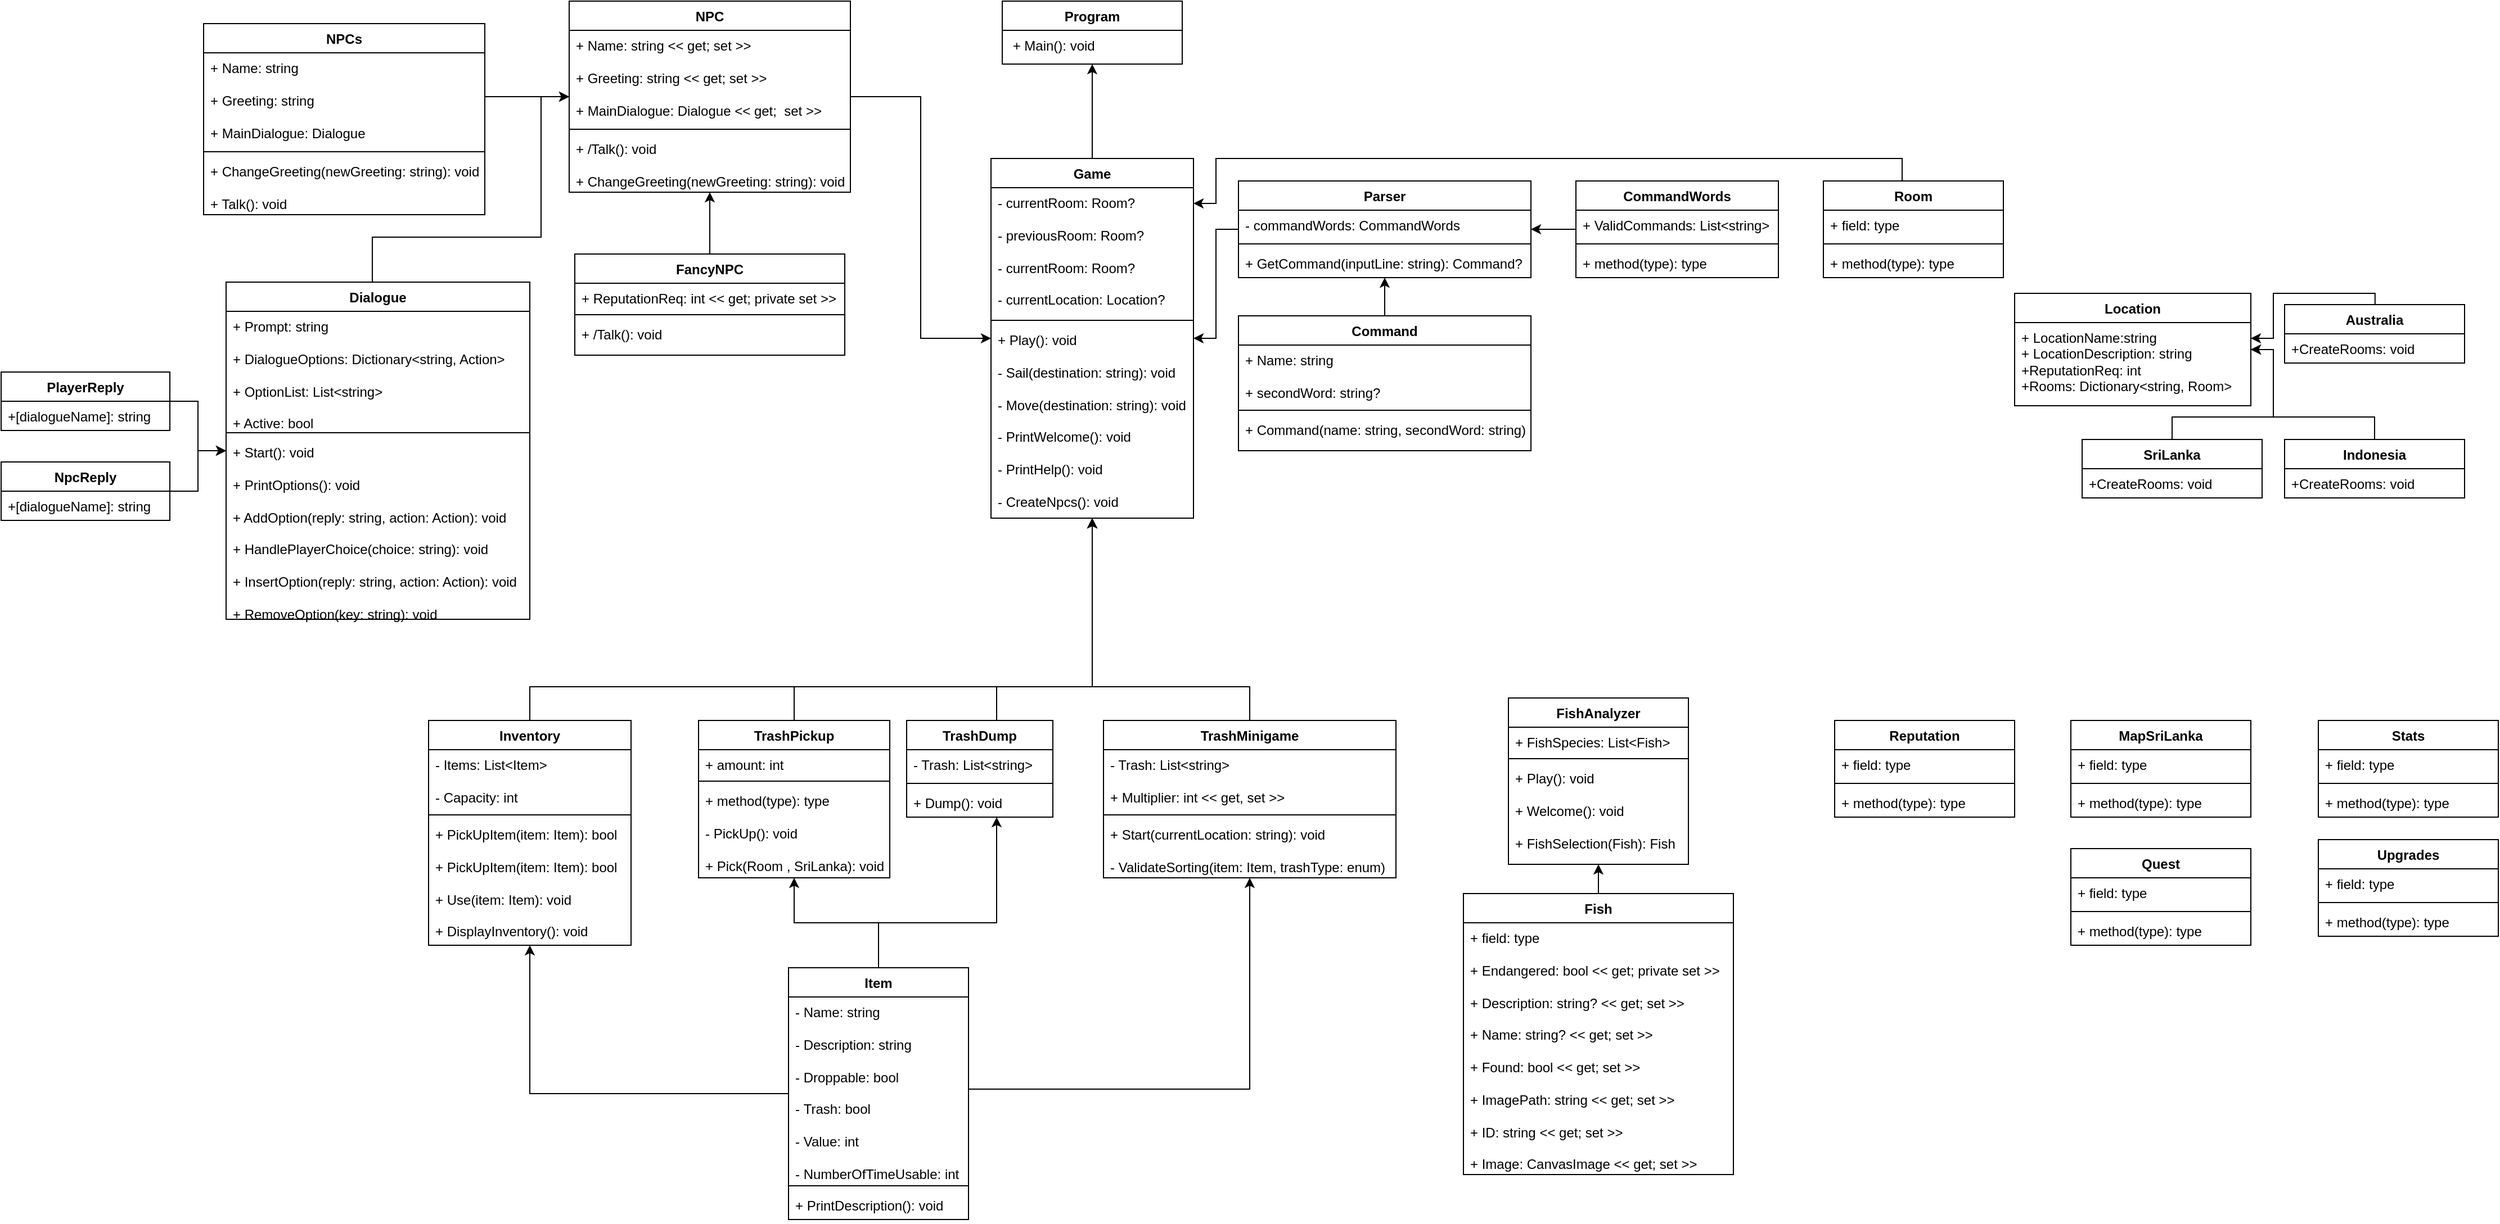 <mxfile version="25.0.3">
  <diagram name="Page-1" id="HshJEkVW3gEjUvGZFas3">
    <mxGraphModel dx="2058" dy="684" grid="1" gridSize="10" guides="1" tooltips="1" connect="1" arrows="1" fold="1" page="1" pageScale="1" pageWidth="850" pageHeight="1100" math="0" shadow="0">
      <root>
        <mxCell id="0" />
        <mxCell id="1" parent="0" />
        <mxCell id="acAQ6S3nDztvJlJHTMa2-1" value="Program" style="swimlane;fontStyle=1;align=center;verticalAlign=top;childLayout=stackLayout;horizontal=1;startSize=26;horizontalStack=0;resizeParent=1;resizeParentMax=0;resizeLast=0;collapsible=1;marginBottom=0;whiteSpace=wrap;html=1;" parent="1" vertex="1">
          <mxGeometry x="350" y="10" width="160" height="56" as="geometry" />
        </mxCell>
        <mxCell id="acAQ6S3nDztvJlJHTMa2-4" value="&amp;nbsp;+ Main(): void" style="text;strokeColor=none;fillColor=none;align=left;verticalAlign=top;spacingLeft=4;spacingRight=4;overflow=hidden;rotatable=0;points=[[0,0.5],[1,0.5]];portConstraint=eastwest;whiteSpace=wrap;html=1;" parent="acAQ6S3nDztvJlJHTMa2-1" vertex="1">
          <mxGeometry y="26" width="160" height="30" as="geometry" />
        </mxCell>
        <mxCell id="acAQ6S3nDztvJlJHTMa2-167" style="edgeStyle=orthogonalEdgeStyle;rounded=0;orthogonalLoop=1;jettySize=auto;html=1;" parent="1" source="acAQ6S3nDztvJlJHTMa2-5" target="acAQ6S3nDztvJlJHTMa2-1" edge="1">
          <mxGeometry relative="1" as="geometry" />
        </mxCell>
        <mxCell id="acAQ6S3nDztvJlJHTMa2-5" value="Game" style="swimlane;fontStyle=1;align=center;verticalAlign=top;childLayout=stackLayout;horizontal=1;startSize=26;horizontalStack=0;resizeParent=1;resizeParentMax=0;resizeLast=0;collapsible=1;marginBottom=0;whiteSpace=wrap;html=1;" parent="1" vertex="1">
          <mxGeometry x="340" y="150" width="180" height="320" as="geometry" />
        </mxCell>
        <mxCell id="acAQ6S3nDztvJlJHTMa2-6" value="- currentRoom: Room?&lt;div&gt;&lt;br&gt;&lt;div&gt;- previousRoom: Room?&lt;/div&gt;&lt;div&gt;&lt;br&gt;&lt;/div&gt;&lt;div&gt;- currentRoom: Room?&lt;br&gt;&lt;/div&gt;&lt;div&gt;&lt;br&gt;&lt;/div&gt;&lt;div&gt;- currentLocation: Location?&lt;/div&gt;&lt;/div&gt;" style="text;strokeColor=none;fillColor=none;align=left;verticalAlign=top;spacingLeft=4;spacingRight=4;overflow=hidden;rotatable=0;points=[[0,0.5],[1,0.5]];portConstraint=eastwest;whiteSpace=wrap;html=1;" parent="acAQ6S3nDztvJlJHTMa2-5" vertex="1">
          <mxGeometry y="26" width="180" height="114" as="geometry" />
        </mxCell>
        <mxCell id="acAQ6S3nDztvJlJHTMa2-7" value="" style="line;strokeWidth=1;fillColor=none;align=left;verticalAlign=middle;spacingTop=-1;spacingLeft=3;spacingRight=3;rotatable=0;labelPosition=right;points=[];portConstraint=eastwest;strokeColor=inherit;" parent="acAQ6S3nDztvJlJHTMa2-5" vertex="1">
          <mxGeometry y="140" width="180" height="8" as="geometry" />
        </mxCell>
        <mxCell id="acAQ6S3nDztvJlJHTMa2-8" value="&lt;div&gt;+ Play(): void&lt;/div&gt;&lt;div&gt;&lt;br&gt;&lt;/div&gt;&lt;div&gt;- Sail(destination: string): void&lt;/div&gt;&lt;div&gt;&lt;br&gt;&lt;/div&gt;&lt;div&gt;- Move(destination: string): void&lt;/div&gt;&lt;div&gt;&lt;br&gt;&lt;/div&gt;&lt;div&gt;- PrintWelcome(): void&lt;/div&gt;&lt;div&gt;&lt;br&gt;&lt;/div&gt;&lt;div&gt;- PrintHelp(): void&lt;/div&gt;&lt;div&gt;&lt;br&gt;&lt;/div&gt;&lt;div&gt;- CreateNpcs(): void&lt;/div&gt;&lt;div&gt;&lt;br&gt;&lt;/div&gt;" style="text;strokeColor=none;fillColor=none;align=left;verticalAlign=top;spacingLeft=4;spacingRight=4;overflow=hidden;rotatable=0;points=[[0,0.5],[1,0.5]];portConstraint=eastwest;whiteSpace=wrap;html=1;" parent="acAQ6S3nDztvJlJHTMa2-5" vertex="1">
          <mxGeometry y="148" width="180" height="172" as="geometry" />
        </mxCell>
        <mxCell id="acAQ6S3nDztvJlJHTMa2-171" style="edgeStyle=orthogonalEdgeStyle;rounded=0;orthogonalLoop=1;jettySize=auto;html=1;" parent="1" source="acAQ6S3nDztvJlJHTMa2-13" target="acAQ6S3nDztvJlJHTMa2-5" edge="1">
          <mxGeometry relative="1" as="geometry" />
        </mxCell>
        <mxCell id="acAQ6S3nDztvJlJHTMa2-13" value="Parser" style="swimlane;fontStyle=1;align=center;verticalAlign=top;childLayout=stackLayout;horizontal=1;startSize=26;horizontalStack=0;resizeParent=1;resizeParentMax=0;resizeLast=0;collapsible=1;marginBottom=0;whiteSpace=wrap;html=1;" parent="1" vertex="1">
          <mxGeometry x="560" y="170" width="260" height="86" as="geometry" />
        </mxCell>
        <mxCell id="acAQ6S3nDztvJlJHTMa2-14" value="- commandWords: CommandWords" style="text;strokeColor=none;fillColor=none;align=left;verticalAlign=top;spacingLeft=4;spacingRight=4;overflow=hidden;rotatable=0;points=[[0,0.5],[1,0.5]];portConstraint=eastwest;whiteSpace=wrap;html=1;" parent="acAQ6S3nDztvJlJHTMa2-13" vertex="1">
          <mxGeometry y="26" width="260" height="26" as="geometry" />
        </mxCell>
        <mxCell id="acAQ6S3nDztvJlJHTMa2-15" value="" style="line;strokeWidth=1;fillColor=none;align=left;verticalAlign=middle;spacingTop=-1;spacingLeft=3;spacingRight=3;rotatable=0;labelPosition=right;points=[];portConstraint=eastwest;strokeColor=inherit;" parent="acAQ6S3nDztvJlJHTMa2-13" vertex="1">
          <mxGeometry y="52" width="260" height="8" as="geometry" />
        </mxCell>
        <mxCell id="acAQ6S3nDztvJlJHTMa2-16" value="+ GetCommand(inputLine: string): Command?" style="text;strokeColor=none;fillColor=none;align=left;verticalAlign=top;spacingLeft=4;spacingRight=4;overflow=hidden;rotatable=0;points=[[0,0.5],[1,0.5]];portConstraint=eastwest;whiteSpace=wrap;html=1;" parent="acAQ6S3nDztvJlJHTMa2-13" vertex="1">
          <mxGeometry y="60" width="260" height="26" as="geometry" />
        </mxCell>
        <mxCell id="acAQ6S3nDztvJlJHTMa2-172" style="edgeStyle=orthogonalEdgeStyle;rounded=0;orthogonalLoop=1;jettySize=auto;html=1;" parent="1" source="acAQ6S3nDztvJlJHTMa2-17" target="acAQ6S3nDztvJlJHTMa2-13" edge="1">
          <mxGeometry relative="1" as="geometry" />
        </mxCell>
        <mxCell id="acAQ6S3nDztvJlJHTMa2-17" value="Command" style="swimlane;fontStyle=1;align=center;verticalAlign=top;childLayout=stackLayout;horizontal=1;startSize=26;horizontalStack=0;resizeParent=1;resizeParentMax=0;resizeLast=0;collapsible=1;marginBottom=0;whiteSpace=wrap;html=1;" parent="1" vertex="1">
          <mxGeometry x="560" y="290" width="260" height="120" as="geometry" />
        </mxCell>
        <mxCell id="acAQ6S3nDztvJlJHTMa2-18" value="+ Name: string&lt;div&gt;&lt;br&gt;&lt;div&gt;+ secondWord: string?&lt;/div&gt;&lt;/div&gt;" style="text;strokeColor=none;fillColor=none;align=left;verticalAlign=top;spacingLeft=4;spacingRight=4;overflow=hidden;rotatable=0;points=[[0,0.5],[1,0.5]];portConstraint=eastwest;whiteSpace=wrap;html=1;" parent="acAQ6S3nDztvJlJHTMa2-17" vertex="1">
          <mxGeometry y="26" width="260" height="54" as="geometry" />
        </mxCell>
        <mxCell id="acAQ6S3nDztvJlJHTMa2-19" value="" style="line;strokeWidth=1;fillColor=none;align=left;verticalAlign=middle;spacingTop=-1;spacingLeft=3;spacingRight=3;rotatable=0;labelPosition=right;points=[];portConstraint=eastwest;strokeColor=inherit;" parent="acAQ6S3nDztvJlJHTMa2-17" vertex="1">
          <mxGeometry y="80" width="260" height="8" as="geometry" />
        </mxCell>
        <mxCell id="acAQ6S3nDztvJlJHTMa2-20" value="+ Command(name: string, secondWord: string)" style="text;strokeColor=none;fillColor=none;align=left;verticalAlign=top;spacingLeft=4;spacingRight=4;overflow=hidden;rotatable=0;points=[[0,0.5],[1,0.5]];portConstraint=eastwest;whiteSpace=wrap;html=1;" parent="acAQ6S3nDztvJlJHTMa2-17" vertex="1">
          <mxGeometry y="88" width="260" height="32" as="geometry" />
        </mxCell>
        <mxCell id="acAQ6S3nDztvJlJHTMa2-170" style="edgeStyle=orthogonalEdgeStyle;rounded=0;orthogonalLoop=1;jettySize=auto;html=1;" parent="1" source="acAQ6S3nDztvJlJHTMa2-33" target="acAQ6S3nDztvJlJHTMa2-5" edge="1">
          <mxGeometry relative="1" as="geometry">
            <Array as="points">
              <mxPoint x="-70" y="620" />
              <mxPoint x="430" y="620" />
            </Array>
          </mxGeometry>
        </mxCell>
        <mxCell id="acAQ6S3nDztvJlJHTMa2-33" value="Inventory" style="swimlane;fontStyle=1;align=center;verticalAlign=top;childLayout=stackLayout;horizontal=1;startSize=26;horizontalStack=0;resizeParent=1;resizeParentMax=0;resizeLast=0;collapsible=1;marginBottom=0;whiteSpace=wrap;html=1;" parent="1" vertex="1">
          <mxGeometry x="-160" y="650" width="180" height="200" as="geometry" />
        </mxCell>
        <mxCell id="acAQ6S3nDztvJlJHTMa2-34" value="- Items: List&amp;lt;Item&amp;gt;&lt;div&gt;&lt;br&gt;&lt;/div&gt;&lt;div&gt;- Capacity: int&lt;/div&gt;&lt;div&gt;&lt;br&gt;&lt;/div&gt;" style="text;strokeColor=none;fillColor=none;align=left;verticalAlign=top;spacingLeft=4;spacingRight=4;overflow=hidden;rotatable=0;points=[[0,0.5],[1,0.5]];portConstraint=eastwest;whiteSpace=wrap;html=1;" parent="acAQ6S3nDztvJlJHTMa2-33" vertex="1">
          <mxGeometry y="26" width="180" height="54" as="geometry" />
        </mxCell>
        <mxCell id="acAQ6S3nDztvJlJHTMa2-35" value="" style="line;strokeWidth=1;fillColor=none;align=left;verticalAlign=middle;spacingTop=-1;spacingLeft=3;spacingRight=3;rotatable=0;labelPosition=right;points=[];portConstraint=eastwest;strokeColor=inherit;" parent="acAQ6S3nDztvJlJHTMa2-33" vertex="1">
          <mxGeometry y="80" width="180" height="8" as="geometry" />
        </mxCell>
        <mxCell id="acAQ6S3nDztvJlJHTMa2-36" value="&lt;div&gt;+ PickUpItem(item: Item): bool&lt;/div&gt;&lt;div&gt;&lt;br&gt;&lt;/div&gt;&lt;div&gt;+ PickUpItem(item: Item): bool&lt;/div&gt;&lt;div&gt;&lt;br&gt;&lt;/div&gt;&lt;div&gt;&lt;span class=&quot;hljs-operator&quot;&gt;+&lt;/span&gt;&amp;nbsp;Use(item: Item): void&lt;/div&gt;&lt;div&gt;&lt;br&gt;&lt;/div&gt;&lt;div&gt;&lt;span class=&quot;hljs-operator&quot;&gt;+&lt;/span&gt;&amp;nbsp;DisplayInventory(): void&amp;nbsp;&lt;/div&gt;" style="text;strokeColor=none;fillColor=none;align=left;verticalAlign=top;spacingLeft=4;spacingRight=4;overflow=hidden;rotatable=0;points=[[0,0.5],[1,0.5]];portConstraint=eastwest;whiteSpace=wrap;html=1;" parent="acAQ6S3nDztvJlJHTMa2-33" vertex="1">
          <mxGeometry y="88" width="180" height="112" as="geometry" />
        </mxCell>
        <mxCell id="F4LDAdHDtTHoYNamxjhs-8" style="edgeStyle=orthogonalEdgeStyle;rounded=0;orthogonalLoop=1;jettySize=auto;html=1;" parent="1" source="acAQ6S3nDztvJlJHTMa2-37" target="acAQ6S3nDztvJlJHTMa2-117" edge="1">
          <mxGeometry relative="1" as="geometry" />
        </mxCell>
        <mxCell id="F4LDAdHDtTHoYNamxjhs-9" style="edgeStyle=orthogonalEdgeStyle;rounded=0;orthogonalLoop=1;jettySize=auto;html=1;" parent="1" source="acAQ6S3nDztvJlJHTMa2-37" target="acAQ6S3nDztvJlJHTMa2-33" edge="1">
          <mxGeometry relative="1" as="geometry" />
        </mxCell>
        <mxCell id="F4LDAdHDtTHoYNamxjhs-10" style="edgeStyle=orthogonalEdgeStyle;rounded=0;orthogonalLoop=1;jettySize=auto;html=1;" parent="1" source="acAQ6S3nDztvJlJHTMa2-37" target="acAQ6S3nDztvJlJHTMa2-121" edge="1">
          <mxGeometry relative="1" as="geometry">
            <Array as="points">
              <mxPoint x="240" y="830" />
              <mxPoint x="345" y="830" />
            </Array>
          </mxGeometry>
        </mxCell>
        <mxCell id="acAQ6S3nDztvJlJHTMa2-37" value="Item" style="swimlane;fontStyle=1;align=center;verticalAlign=top;childLayout=stackLayout;horizontal=1;startSize=26;horizontalStack=0;resizeParent=1;resizeParentMax=0;resizeLast=0;collapsible=1;marginBottom=0;whiteSpace=wrap;html=1;" parent="1" vertex="1">
          <mxGeometry x="160" y="870" width="160" height="224" as="geometry" />
        </mxCell>
        <mxCell id="acAQ6S3nDztvJlJHTMa2-38" value="&lt;font style=&quot;font-size: 12px;&quot;&gt;&lt;span class=&quot;hljs-operator&quot;&gt;-&lt;/span&gt;&amp;nbsp;Name: string&lt;/font&gt;&lt;div&gt;&lt;br&gt;&lt;div&gt;&lt;div&gt;&lt;font style=&quot;font-size: 12px;&quot;&gt;&lt;span class=&quot;hljs-operator&quot;&gt;-&lt;/span&gt;&amp;nbsp;Description: string&lt;/font&gt;&lt;/div&gt;&lt;div&gt;&lt;font style=&quot;font-size: 12px;&quot;&gt;&lt;br&gt;&lt;/font&gt;&lt;/div&gt;&lt;div&gt;&lt;font style=&quot;font-size: 12px;&quot;&gt;&lt;span class=&quot;hljs-operator&quot;&gt;-&lt;/span&gt;&amp;nbsp;Droppable: bool&lt;/font&gt;&lt;/div&gt;&lt;div&gt;&lt;font style=&quot;font-size: 12px;&quot;&gt;&lt;br&gt;&lt;/font&gt;&lt;/div&gt;&lt;div&gt;&lt;font style=&quot;font-size: 12px;&quot;&gt;&lt;span class=&quot;hljs-operator&quot;&gt;-&lt;/span&gt;&amp;nbsp;Trash: bool&lt;/font&gt;&lt;/div&gt;&lt;div&gt;&lt;font style=&quot;font-size: 12px;&quot;&gt;&lt;br&gt;&lt;/font&gt;&lt;/div&gt;&lt;div&gt;&lt;font style=&quot;font-size: 12px;&quot;&gt;&lt;span class=&quot;hljs-operator&quot;&gt;-&lt;/span&gt;&amp;nbsp;&lt;span class=&quot;hljs-keyword&quot;&gt;Value&lt;/span&gt;:&amp;nbsp;&lt;span class=&quot;hljs-type&quot;&gt;int&lt;/span&gt;&lt;/font&gt;&lt;/div&gt;&lt;div&gt;&lt;font style=&quot;font-size: 12px;&quot;&gt;&lt;span class=&quot;hljs-type&quot;&gt;&lt;br&gt;&lt;/span&gt;&lt;/font&gt;&lt;/div&gt;&lt;div&gt;&lt;span class=&quot;hljs-type&quot;&gt;&lt;font style=&quot;font-size: 12px;&quot;&gt;&lt;span class=&quot;hljs-operator&quot;&gt;-&lt;/span&gt;&amp;nbsp;NumberOfTimeUsable:&amp;nbsp;&lt;span class=&quot;hljs-type&quot;&gt;int&lt;/span&gt;&lt;/font&gt;&lt;/span&gt;&lt;/div&gt;&lt;/div&gt;&lt;/div&gt;" style="text;strokeColor=none;fillColor=none;align=left;verticalAlign=top;spacingLeft=4;spacingRight=4;overflow=hidden;rotatable=0;points=[[0,0.5],[1,0.5]];portConstraint=eastwest;whiteSpace=wrap;html=1;" parent="acAQ6S3nDztvJlJHTMa2-37" vertex="1">
          <mxGeometry y="26" width="160" height="164" as="geometry" />
        </mxCell>
        <mxCell id="acAQ6S3nDztvJlJHTMa2-39" value="" style="line;strokeWidth=1;fillColor=none;align=left;verticalAlign=middle;spacingTop=-1;spacingLeft=3;spacingRight=3;rotatable=0;labelPosition=right;points=[];portConstraint=eastwest;strokeColor=inherit;" parent="acAQ6S3nDztvJlJHTMa2-37" vertex="1">
          <mxGeometry y="190" width="160" height="8" as="geometry" />
        </mxCell>
        <mxCell id="acAQ6S3nDztvJlJHTMa2-40" value="+ PrintDescription(): void" style="text;strokeColor=none;fillColor=none;align=left;verticalAlign=top;spacingLeft=4;spacingRight=4;overflow=hidden;rotatable=0;points=[[0,0.5],[1,0.5]];portConstraint=eastwest;whiteSpace=wrap;html=1;" parent="acAQ6S3nDztvJlJHTMa2-37" vertex="1">
          <mxGeometry y="198" width="160" height="26" as="geometry" />
        </mxCell>
        <mxCell id="acAQ6S3nDztvJlJHTMa2-173" style="edgeStyle=orthogonalEdgeStyle;rounded=0;orthogonalLoop=1;jettySize=auto;html=1;" parent="1" source="acAQ6S3nDztvJlJHTMa2-44" target="acAQ6S3nDztvJlJHTMa2-13" edge="1">
          <mxGeometry relative="1" as="geometry" />
        </mxCell>
        <mxCell id="acAQ6S3nDztvJlJHTMa2-44" value="CommandWords" style="swimlane;fontStyle=1;align=center;verticalAlign=top;childLayout=stackLayout;horizontal=1;startSize=26;horizontalStack=0;resizeParent=1;resizeParentMax=0;resizeLast=0;collapsible=1;marginBottom=0;whiteSpace=wrap;html=1;" parent="1" vertex="1">
          <mxGeometry x="860" y="170" width="180" height="86" as="geometry" />
        </mxCell>
        <mxCell id="acAQ6S3nDztvJlJHTMa2-45" value="+ ValidCommands: List&amp;lt;string&amp;gt;" style="text;strokeColor=none;fillColor=none;align=left;verticalAlign=top;spacingLeft=4;spacingRight=4;overflow=hidden;rotatable=0;points=[[0,0.5],[1,0.5]];portConstraint=eastwest;whiteSpace=wrap;html=1;" parent="acAQ6S3nDztvJlJHTMa2-44" vertex="1">
          <mxGeometry y="26" width="180" height="26" as="geometry" />
        </mxCell>
        <mxCell id="acAQ6S3nDztvJlJHTMa2-46" value="" style="line;strokeWidth=1;fillColor=none;align=left;verticalAlign=middle;spacingTop=-1;spacingLeft=3;spacingRight=3;rotatable=0;labelPosition=right;points=[];portConstraint=eastwest;strokeColor=inherit;" parent="acAQ6S3nDztvJlJHTMa2-44" vertex="1">
          <mxGeometry y="52" width="180" height="8" as="geometry" />
        </mxCell>
        <mxCell id="acAQ6S3nDztvJlJHTMa2-47" value="+ method(type): type" style="text;strokeColor=none;fillColor=none;align=left;verticalAlign=top;spacingLeft=4;spacingRight=4;overflow=hidden;rotatable=0;points=[[0,0.5],[1,0.5]];portConstraint=eastwest;whiteSpace=wrap;html=1;" parent="acAQ6S3nDztvJlJHTMa2-44" vertex="1">
          <mxGeometry y="60" width="180" height="26" as="geometry" />
        </mxCell>
        <mxCell id="8JX_aA4OtgWwRaUEEifY-8" style="edgeStyle=orthogonalEdgeStyle;rounded=0;orthogonalLoop=1;jettySize=auto;html=1;" edge="1" parent="1" source="acAQ6S3nDztvJlJHTMa2-52" target="8JX_aA4OtgWwRaUEEifY-3">
          <mxGeometry relative="1" as="geometry" />
        </mxCell>
        <mxCell id="acAQ6S3nDztvJlJHTMa2-52" value="FancyNPC" style="swimlane;fontStyle=1;align=center;verticalAlign=top;childLayout=stackLayout;horizontal=1;startSize=26;horizontalStack=0;resizeParent=1;resizeParentMax=0;resizeLast=0;collapsible=1;marginBottom=0;whiteSpace=wrap;html=1;" parent="1" vertex="1">
          <mxGeometry x="-30" y="235" width="240" height="90" as="geometry" />
        </mxCell>
        <mxCell id="acAQ6S3nDztvJlJHTMa2-53" value="+ ReputationReq: int &amp;lt;&amp;lt; get; private set &amp;gt;&amp;gt;" style="text;strokeColor=none;fillColor=none;align=left;verticalAlign=top;spacingLeft=4;spacingRight=4;overflow=hidden;rotatable=0;points=[[0,0.5],[1,0.5]];portConstraint=eastwest;whiteSpace=wrap;html=1;" parent="acAQ6S3nDztvJlJHTMa2-52" vertex="1">
          <mxGeometry y="26" width="240" height="24" as="geometry" />
        </mxCell>
        <mxCell id="acAQ6S3nDztvJlJHTMa2-54" value="" style="line;strokeWidth=1;fillColor=none;align=left;verticalAlign=middle;spacingTop=-1;spacingLeft=3;spacingRight=3;rotatable=0;labelPosition=right;points=[];portConstraint=eastwest;strokeColor=inherit;" parent="acAQ6S3nDztvJlJHTMa2-52" vertex="1">
          <mxGeometry y="50" width="240" height="8" as="geometry" />
        </mxCell>
        <mxCell id="acAQ6S3nDztvJlJHTMa2-55" value="&lt;div&gt;+ /Talk(): void&lt;/div&gt;" style="text;strokeColor=none;fillColor=none;align=left;verticalAlign=top;spacingLeft=4;spacingRight=4;overflow=hidden;rotatable=0;points=[[0,0.5],[1,0.5]];portConstraint=eastwest;whiteSpace=wrap;html=1;" parent="acAQ6S3nDztvJlJHTMa2-52" vertex="1">
          <mxGeometry y="58" width="240" height="32" as="geometry" />
        </mxCell>
        <mxCell id="8JX_aA4OtgWwRaUEEifY-12" style="edgeStyle=orthogonalEdgeStyle;rounded=0;orthogonalLoop=1;jettySize=auto;html=1;" edge="1" parent="1" source="acAQ6S3nDztvJlJHTMa2-56" target="8JX_aA4OtgWwRaUEEifY-3">
          <mxGeometry relative="1" as="geometry">
            <Array as="points">
              <mxPoint x="-210" y="220" />
              <mxPoint x="-60" y="220" />
              <mxPoint x="-60" y="95" />
            </Array>
          </mxGeometry>
        </mxCell>
        <mxCell id="acAQ6S3nDztvJlJHTMa2-56" value="Dialogue" style="swimlane;fontStyle=1;align=center;verticalAlign=top;childLayout=stackLayout;horizontal=1;startSize=26;horizontalStack=0;resizeParent=1;resizeParentMax=0;resizeLast=0;collapsible=1;marginBottom=0;whiteSpace=wrap;html=1;" parent="1" vertex="1">
          <mxGeometry x="-340" y="260" width="270" height="300" as="geometry">
            <mxRectangle x="-130" y="204" width="90" height="30" as="alternateBounds" />
          </mxGeometry>
        </mxCell>
        <mxCell id="acAQ6S3nDztvJlJHTMa2-57" value="+ Prompt: string&lt;div&gt;&lt;br&gt;&lt;/div&gt;&lt;div&gt;+ DialogueOptions: Dictionary&amp;lt;string, Action&amp;gt;&lt;br&gt;&lt;/div&gt;&lt;div&gt;&lt;br&gt;&lt;/div&gt;&lt;div&gt;+ OptionList: List&amp;lt;string&amp;gt;&lt;br&gt;&lt;/div&gt;&lt;div&gt;&lt;br&gt;&lt;/div&gt;&lt;div&gt;+ Active: bool&lt;/div&gt;" style="text;strokeColor=none;fillColor=none;align=left;verticalAlign=top;spacingLeft=4;spacingRight=4;overflow=hidden;rotatable=0;points=[[0,0.5],[1,0.5]];portConstraint=eastwest;whiteSpace=wrap;html=1;" parent="acAQ6S3nDztvJlJHTMa2-56" vertex="1">
          <mxGeometry y="26" width="270" height="104" as="geometry" />
        </mxCell>
        <mxCell id="acAQ6S3nDztvJlJHTMa2-58" value="" style="line;strokeWidth=1;fillColor=none;align=left;verticalAlign=middle;spacingTop=-1;spacingLeft=3;spacingRight=3;rotatable=0;labelPosition=right;points=[];portConstraint=eastwest;strokeColor=inherit;" parent="acAQ6S3nDztvJlJHTMa2-56" vertex="1">
          <mxGeometry y="130" width="270" height="8" as="geometry" />
        </mxCell>
        <mxCell id="acAQ6S3nDztvJlJHTMa2-59" value="+ Start(): void&lt;div&gt;&lt;br&gt;&lt;/div&gt;&lt;div&gt;+ PrintOptions(): void&lt;br&gt;&lt;/div&gt;&lt;div&gt;&lt;br&gt;&lt;/div&gt;&lt;div&gt;+ AddOption(reply: string, action: Action): void&lt;/div&gt;&lt;div&gt;&lt;br&gt;&lt;/div&gt;&lt;div&gt;+ HandlePlayerChoice(choice: string): void&lt;br&gt;&lt;/div&gt;&lt;div&gt;&lt;br&gt;&lt;/div&gt;&lt;div&gt;+ InsertOption(reply: string, action: Action): void&lt;br&gt;&lt;/div&gt;&lt;div&gt;&lt;br&gt;&lt;/div&gt;&lt;div&gt;+ RemoveOption(key: string): void&lt;br&gt;&lt;/div&gt;&lt;div&gt;&lt;br&gt;&lt;/div&gt;&lt;div&gt;&lt;br&gt;&lt;/div&gt;" style="text;strokeColor=none;fillColor=none;align=left;verticalAlign=top;spacingLeft=4;spacingRight=4;overflow=hidden;rotatable=0;points=[[0,0.5],[1,0.5]];portConstraint=eastwest;whiteSpace=wrap;html=1;" parent="acAQ6S3nDztvJlJHTMa2-56" vertex="1">
          <mxGeometry y="138" width="270" height="162" as="geometry" />
        </mxCell>
        <mxCell id="acAQ6S3nDztvJlJHTMa2-68" value="Reputation" style="swimlane;fontStyle=1;align=center;verticalAlign=top;childLayout=stackLayout;horizontal=1;startSize=26;horizontalStack=0;resizeParent=1;resizeParentMax=0;resizeLast=0;collapsible=1;marginBottom=0;whiteSpace=wrap;html=1;" parent="1" vertex="1">
          <mxGeometry x="1090" y="650" width="160" height="86" as="geometry" />
        </mxCell>
        <mxCell id="acAQ6S3nDztvJlJHTMa2-69" value="+ field: type" style="text;strokeColor=none;fillColor=none;align=left;verticalAlign=top;spacingLeft=4;spacingRight=4;overflow=hidden;rotatable=0;points=[[0,0.5],[1,0.5]];portConstraint=eastwest;whiteSpace=wrap;html=1;" parent="acAQ6S3nDztvJlJHTMa2-68" vertex="1">
          <mxGeometry y="26" width="160" height="26" as="geometry" />
        </mxCell>
        <mxCell id="acAQ6S3nDztvJlJHTMa2-70" value="" style="line;strokeWidth=1;fillColor=none;align=left;verticalAlign=middle;spacingTop=-1;spacingLeft=3;spacingRight=3;rotatable=0;labelPosition=right;points=[];portConstraint=eastwest;strokeColor=inherit;" parent="acAQ6S3nDztvJlJHTMa2-68" vertex="1">
          <mxGeometry y="52" width="160" height="8" as="geometry" />
        </mxCell>
        <mxCell id="acAQ6S3nDztvJlJHTMa2-71" value="+ method(type): type" style="text;strokeColor=none;fillColor=none;align=left;verticalAlign=top;spacingLeft=4;spacingRight=4;overflow=hidden;rotatable=0;points=[[0,0.5],[1,0.5]];portConstraint=eastwest;whiteSpace=wrap;html=1;" parent="acAQ6S3nDztvJlJHTMa2-68" vertex="1">
          <mxGeometry y="60" width="160" height="26" as="geometry" />
        </mxCell>
        <mxCell id="8JX_aA4OtgWwRaUEEifY-11" style="edgeStyle=orthogonalEdgeStyle;rounded=0;orthogonalLoop=1;jettySize=auto;html=1;" edge="1" parent="1" source="acAQ6S3nDztvJlJHTMa2-72" target="acAQ6S3nDztvJlJHTMa2-56">
          <mxGeometry relative="1" as="geometry" />
        </mxCell>
        <mxCell id="acAQ6S3nDztvJlJHTMa2-72" value="NpcReply" style="swimlane;fontStyle=1;align=center;verticalAlign=top;childLayout=stackLayout;horizontal=1;startSize=26;horizontalStack=0;resizeParent=1;resizeParentMax=0;resizeLast=0;collapsible=1;marginBottom=0;whiteSpace=wrap;html=1;" parent="1" vertex="1">
          <mxGeometry x="-540" y="420" width="150" height="52" as="geometry" />
        </mxCell>
        <mxCell id="acAQ6S3nDztvJlJHTMa2-73" value="+[dialogueName]: string&amp;nbsp;" style="text;strokeColor=none;fillColor=none;align=left;verticalAlign=top;spacingLeft=4;spacingRight=4;overflow=hidden;rotatable=0;points=[[0,0.5],[1,0.5]];portConstraint=eastwest;whiteSpace=wrap;html=1;" parent="acAQ6S3nDztvJlJHTMa2-72" vertex="1">
          <mxGeometry y="26" width="150" height="26" as="geometry" />
        </mxCell>
        <mxCell id="8JX_aA4OtgWwRaUEEifY-10" style="edgeStyle=orthogonalEdgeStyle;rounded=0;orthogonalLoop=1;jettySize=auto;html=1;" edge="1" parent="1" source="acAQ6S3nDztvJlJHTMa2-77" target="acAQ6S3nDztvJlJHTMa2-56">
          <mxGeometry relative="1" as="geometry" />
        </mxCell>
        <mxCell id="acAQ6S3nDztvJlJHTMa2-77" value="PlayerReply" style="swimlane;fontStyle=1;align=center;verticalAlign=top;childLayout=stackLayout;horizontal=1;startSize=26;horizontalStack=0;resizeParent=1;resizeParentMax=0;resizeLast=0;collapsible=1;marginBottom=0;whiteSpace=wrap;html=1;" parent="1" vertex="1">
          <mxGeometry x="-540" y="340" width="150" height="52" as="geometry" />
        </mxCell>
        <mxCell id="acAQ6S3nDztvJlJHTMa2-78" value="+[dialogueName]: string&amp;nbsp;" style="text;strokeColor=none;fillColor=none;align=left;verticalAlign=top;spacingLeft=4;spacingRight=4;overflow=hidden;rotatable=0;points=[[0,0.5],[1,0.5]];portConstraint=eastwest;whiteSpace=wrap;html=1;" parent="acAQ6S3nDztvJlJHTMa2-77" vertex="1">
          <mxGeometry y="26" width="150" height="26" as="geometry" />
        </mxCell>
        <mxCell id="acAQ6S3nDztvJlJHTMa2-81" value="Quest" style="swimlane;fontStyle=1;align=center;verticalAlign=top;childLayout=stackLayout;horizontal=1;startSize=26;horizontalStack=0;resizeParent=1;resizeParentMax=0;resizeLast=0;collapsible=1;marginBottom=0;whiteSpace=wrap;html=1;" parent="1" vertex="1">
          <mxGeometry x="1300" y="764" width="160" height="86" as="geometry" />
        </mxCell>
        <mxCell id="acAQ6S3nDztvJlJHTMa2-82" value="+ field: type" style="text;strokeColor=none;fillColor=none;align=left;verticalAlign=top;spacingLeft=4;spacingRight=4;overflow=hidden;rotatable=0;points=[[0,0.5],[1,0.5]];portConstraint=eastwest;whiteSpace=wrap;html=1;" parent="acAQ6S3nDztvJlJHTMa2-81" vertex="1">
          <mxGeometry y="26" width="160" height="26" as="geometry" />
        </mxCell>
        <mxCell id="acAQ6S3nDztvJlJHTMa2-83" value="" style="line;strokeWidth=1;fillColor=none;align=left;verticalAlign=middle;spacingTop=-1;spacingLeft=3;spacingRight=3;rotatable=0;labelPosition=right;points=[];portConstraint=eastwest;strokeColor=inherit;" parent="acAQ6S3nDztvJlJHTMa2-81" vertex="1">
          <mxGeometry y="52" width="160" height="8" as="geometry" />
        </mxCell>
        <mxCell id="acAQ6S3nDztvJlJHTMa2-84" value="+ method(type): type" style="text;strokeColor=none;fillColor=none;align=left;verticalAlign=top;spacingLeft=4;spacingRight=4;overflow=hidden;rotatable=0;points=[[0,0.5],[1,0.5]];portConstraint=eastwest;whiteSpace=wrap;html=1;" parent="acAQ6S3nDztvJlJHTMa2-81" vertex="1">
          <mxGeometry y="60" width="160" height="26" as="geometry" />
        </mxCell>
        <mxCell id="acAQ6S3nDztvJlJHTMa2-185" style="edgeStyle=orthogonalEdgeStyle;rounded=0;orthogonalLoop=1;jettySize=auto;html=1;" parent="1" source="acAQ6S3nDztvJlJHTMa2-85" target="acAQ6S3nDztvJlJHTMa2-5" edge="1">
          <mxGeometry relative="1" as="geometry">
            <Array as="points">
              <mxPoint x="1150" y="150" />
              <mxPoint x="540" y="150" />
              <mxPoint x="540" y="190" />
            </Array>
          </mxGeometry>
        </mxCell>
        <mxCell id="acAQ6S3nDztvJlJHTMa2-85" value="Room" style="swimlane;fontStyle=1;align=center;verticalAlign=top;childLayout=stackLayout;horizontal=1;startSize=26;horizontalStack=0;resizeParent=1;resizeParentMax=0;resizeLast=0;collapsible=1;marginBottom=0;whiteSpace=wrap;html=1;" parent="1" vertex="1">
          <mxGeometry x="1080" y="170" width="160" height="86" as="geometry" />
        </mxCell>
        <mxCell id="acAQ6S3nDztvJlJHTMa2-86" value="+ field: type" style="text;strokeColor=none;fillColor=none;align=left;verticalAlign=top;spacingLeft=4;spacingRight=4;overflow=hidden;rotatable=0;points=[[0,0.5],[1,0.5]];portConstraint=eastwest;whiteSpace=wrap;html=1;" parent="acAQ6S3nDztvJlJHTMa2-85" vertex="1">
          <mxGeometry y="26" width="160" height="26" as="geometry" />
        </mxCell>
        <mxCell id="acAQ6S3nDztvJlJHTMa2-87" value="" style="line;strokeWidth=1;fillColor=none;align=left;verticalAlign=middle;spacingTop=-1;spacingLeft=3;spacingRight=3;rotatable=0;labelPosition=right;points=[];portConstraint=eastwest;strokeColor=inherit;" parent="acAQ6S3nDztvJlJHTMa2-85" vertex="1">
          <mxGeometry y="52" width="160" height="8" as="geometry" />
        </mxCell>
        <mxCell id="acAQ6S3nDztvJlJHTMa2-88" value="+ method(type): type" style="text;strokeColor=none;fillColor=none;align=left;verticalAlign=top;spacingLeft=4;spacingRight=4;overflow=hidden;rotatable=0;points=[[0,0.5],[1,0.5]];portConstraint=eastwest;whiteSpace=wrap;html=1;" parent="acAQ6S3nDztvJlJHTMa2-85" vertex="1">
          <mxGeometry y="60" width="160" height="26" as="geometry" />
        </mxCell>
        <mxCell id="acAQ6S3nDztvJlJHTMa2-89" value="NPCs" style="swimlane;fontStyle=1;align=center;verticalAlign=top;childLayout=stackLayout;horizontal=1;startSize=26;horizontalStack=0;resizeParent=1;resizeParentMax=0;resizeLast=0;collapsible=1;marginBottom=0;whiteSpace=wrap;html=1;" parent="1" vertex="1">
          <mxGeometry x="-360" y="30" width="250" height="170" as="geometry" />
        </mxCell>
        <mxCell id="acAQ6S3nDztvJlJHTMa2-90" value="&lt;div&gt;+ Name: string&lt;br&gt;&lt;/div&gt;&lt;div&gt;&lt;br&gt;&lt;/div&gt;&lt;div&gt;+ Greeting: string&lt;/div&gt;&lt;div&gt;&lt;br&gt;&lt;/div&gt;&lt;div&gt;+ MainDialogue: Dialogue&lt;/div&gt;" style="text;strokeColor=none;fillColor=none;align=left;verticalAlign=top;spacingLeft=4;spacingRight=4;overflow=hidden;rotatable=0;points=[[0,0.5],[1,0.5]];portConstraint=eastwest;whiteSpace=wrap;html=1;" parent="acAQ6S3nDztvJlJHTMa2-89" vertex="1">
          <mxGeometry y="26" width="250" height="84" as="geometry" />
        </mxCell>
        <mxCell id="acAQ6S3nDztvJlJHTMa2-91" value="" style="line;strokeWidth=1;fillColor=none;align=left;verticalAlign=middle;spacingTop=-1;spacingLeft=3;spacingRight=3;rotatable=0;labelPosition=right;points=[];portConstraint=eastwest;strokeColor=inherit;" parent="acAQ6S3nDztvJlJHTMa2-89" vertex="1">
          <mxGeometry y="110" width="250" height="8" as="geometry" />
        </mxCell>
        <mxCell id="acAQ6S3nDztvJlJHTMa2-92" value="+ ChangeGreeting(newGreeting: string): void&lt;br&gt;&lt;div&gt;&lt;br&gt;&lt;/div&gt;&lt;div&gt;+ Talk(): void&lt;br&gt;&lt;/div&gt;" style="text;strokeColor=none;fillColor=none;align=left;verticalAlign=top;spacingLeft=4;spacingRight=4;overflow=hidden;rotatable=0;points=[[0,0.5],[1,0.5]];portConstraint=eastwest;whiteSpace=wrap;html=1;" parent="acAQ6S3nDztvJlJHTMa2-89" vertex="1">
          <mxGeometry y="118" width="250" height="52" as="geometry" />
        </mxCell>
        <mxCell id="acAQ6S3nDztvJlJHTMa2-113" value="MapSriLanka" style="swimlane;fontStyle=1;align=center;verticalAlign=top;childLayout=stackLayout;horizontal=1;startSize=26;horizontalStack=0;resizeParent=1;resizeParentMax=0;resizeLast=0;collapsible=1;marginBottom=0;whiteSpace=wrap;html=1;" parent="1" vertex="1">
          <mxGeometry x="1300" y="650" width="160" height="86" as="geometry" />
        </mxCell>
        <mxCell id="acAQ6S3nDztvJlJHTMa2-114" value="+ field: type" style="text;strokeColor=none;fillColor=none;align=left;verticalAlign=top;spacingLeft=4;spacingRight=4;overflow=hidden;rotatable=0;points=[[0,0.5],[1,0.5]];portConstraint=eastwest;whiteSpace=wrap;html=1;" parent="acAQ6S3nDztvJlJHTMa2-113" vertex="1">
          <mxGeometry y="26" width="160" height="26" as="geometry" />
        </mxCell>
        <mxCell id="acAQ6S3nDztvJlJHTMa2-115" value="" style="line;strokeWidth=1;fillColor=none;align=left;verticalAlign=middle;spacingTop=-1;spacingLeft=3;spacingRight=3;rotatable=0;labelPosition=right;points=[];portConstraint=eastwest;strokeColor=inherit;" parent="acAQ6S3nDztvJlJHTMa2-113" vertex="1">
          <mxGeometry y="52" width="160" height="8" as="geometry" />
        </mxCell>
        <mxCell id="acAQ6S3nDztvJlJHTMa2-116" value="+ method(type): type" style="text;strokeColor=none;fillColor=none;align=left;verticalAlign=top;spacingLeft=4;spacingRight=4;overflow=hidden;rotatable=0;points=[[0,0.5],[1,0.5]];portConstraint=eastwest;whiteSpace=wrap;html=1;" parent="acAQ6S3nDztvJlJHTMa2-113" vertex="1">
          <mxGeometry y="60" width="160" height="26" as="geometry" />
        </mxCell>
        <mxCell id="F4LDAdHDtTHoYNamxjhs-5" style="edgeStyle=orthogonalEdgeStyle;rounded=0;orthogonalLoop=1;jettySize=auto;html=1;" parent="1" source="acAQ6S3nDztvJlJHTMa2-117" target="acAQ6S3nDztvJlJHTMa2-5" edge="1">
          <mxGeometry relative="1" as="geometry">
            <Array as="points">
              <mxPoint x="165" y="620" />
              <mxPoint x="430" y="620" />
            </Array>
          </mxGeometry>
        </mxCell>
        <mxCell id="acAQ6S3nDztvJlJHTMa2-117" value="TrashPickup" style="swimlane;fontStyle=1;align=center;verticalAlign=top;childLayout=stackLayout;horizontal=1;startSize=26;horizontalStack=0;resizeParent=1;resizeParentMax=0;resizeLast=0;collapsible=1;marginBottom=0;whiteSpace=wrap;html=1;" parent="1" vertex="1">
          <mxGeometry x="80" y="650" width="170" height="140" as="geometry" />
        </mxCell>
        <mxCell id="acAQ6S3nDztvJlJHTMa2-118" value="&lt;div&gt;+ amount: int&lt;br&gt;&lt;/div&gt;" style="text;strokeColor=none;fillColor=none;align=left;verticalAlign=top;spacingLeft=4;spacingRight=4;overflow=hidden;rotatable=0;points=[[0,0.5],[1,0.5]];portConstraint=eastwest;whiteSpace=wrap;html=1;" parent="acAQ6S3nDztvJlJHTMa2-117" vertex="1">
          <mxGeometry y="26" width="170" height="24" as="geometry" />
        </mxCell>
        <mxCell id="acAQ6S3nDztvJlJHTMa2-119" value="" style="line;strokeWidth=1;fillColor=none;align=left;verticalAlign=middle;spacingTop=-1;spacingLeft=3;spacingRight=3;rotatable=0;labelPosition=right;points=[];portConstraint=eastwest;strokeColor=inherit;" parent="acAQ6S3nDztvJlJHTMa2-117" vertex="1">
          <mxGeometry y="50" width="170" height="8" as="geometry" />
        </mxCell>
        <mxCell id="acAQ6S3nDztvJlJHTMa2-120" value="+ method(type): type&lt;div&gt;&lt;br&gt;&lt;div&gt;- PickUp(): void&lt;/div&gt;&lt;div&gt;&lt;br&gt;&lt;/div&gt;&lt;div&gt;+ Pick(Room , SriLanka): void&lt;/div&gt;&lt;/div&gt;" style="text;strokeColor=none;fillColor=none;align=left;verticalAlign=top;spacingLeft=4;spacingRight=4;overflow=hidden;rotatable=0;points=[[0,0.5],[1,0.5]];portConstraint=eastwest;whiteSpace=wrap;html=1;" parent="acAQ6S3nDztvJlJHTMa2-117" vertex="1">
          <mxGeometry y="58" width="170" height="82" as="geometry" />
        </mxCell>
        <mxCell id="F4LDAdHDtTHoYNamxjhs-6" style="edgeStyle=orthogonalEdgeStyle;rounded=0;orthogonalLoop=1;jettySize=auto;html=1;" parent="1" source="acAQ6S3nDztvJlJHTMa2-121" target="acAQ6S3nDztvJlJHTMa2-5" edge="1">
          <mxGeometry relative="1" as="geometry">
            <Array as="points">
              <mxPoint x="345" y="620" />
              <mxPoint x="430" y="620" />
            </Array>
          </mxGeometry>
        </mxCell>
        <mxCell id="acAQ6S3nDztvJlJHTMa2-121" value="TrashDump" style="swimlane;fontStyle=1;align=center;verticalAlign=top;childLayout=stackLayout;horizontal=1;startSize=26;horizontalStack=0;resizeParent=1;resizeParentMax=0;resizeLast=0;collapsible=1;marginBottom=0;whiteSpace=wrap;html=1;" parent="1" vertex="1">
          <mxGeometry x="265" y="650" width="130" height="86" as="geometry" />
        </mxCell>
        <mxCell id="acAQ6S3nDztvJlJHTMa2-122" value="- Trash: List&amp;lt;string&amp;gt;" style="text;strokeColor=none;fillColor=none;align=left;verticalAlign=top;spacingLeft=4;spacingRight=4;overflow=hidden;rotatable=0;points=[[0,0.5],[1,0.5]];portConstraint=eastwest;whiteSpace=wrap;html=1;" parent="acAQ6S3nDztvJlJHTMa2-121" vertex="1">
          <mxGeometry y="26" width="130" height="26" as="geometry" />
        </mxCell>
        <mxCell id="acAQ6S3nDztvJlJHTMa2-123" value="" style="line;strokeWidth=1;fillColor=none;align=left;verticalAlign=middle;spacingTop=-1;spacingLeft=3;spacingRight=3;rotatable=0;labelPosition=right;points=[];portConstraint=eastwest;strokeColor=inherit;" parent="acAQ6S3nDztvJlJHTMa2-121" vertex="1">
          <mxGeometry y="52" width="130" height="8" as="geometry" />
        </mxCell>
        <mxCell id="acAQ6S3nDztvJlJHTMa2-124" value="+ Dump(): void" style="text;strokeColor=none;fillColor=none;align=left;verticalAlign=top;spacingLeft=4;spacingRight=4;overflow=hidden;rotatable=0;points=[[0,0.5],[1,0.5]];portConstraint=eastwest;whiteSpace=wrap;html=1;" parent="acAQ6S3nDztvJlJHTMa2-121" vertex="1">
          <mxGeometry y="60" width="130" height="26" as="geometry" />
        </mxCell>
        <mxCell id="F4LDAdHDtTHoYNamxjhs-7" style="edgeStyle=orthogonalEdgeStyle;rounded=0;orthogonalLoop=1;jettySize=auto;html=1;" parent="1" source="acAQ6S3nDztvJlJHTMa2-125" target="acAQ6S3nDztvJlJHTMa2-5" edge="1">
          <mxGeometry relative="1" as="geometry">
            <Array as="points">
              <mxPoint x="570" y="620" />
              <mxPoint x="430" y="620" />
            </Array>
          </mxGeometry>
        </mxCell>
        <mxCell id="acAQ6S3nDztvJlJHTMa2-125" value="TrashMinigame" style="swimlane;fontStyle=1;align=center;verticalAlign=top;childLayout=stackLayout;horizontal=1;startSize=26;horizontalStack=0;resizeParent=1;resizeParentMax=0;resizeLast=0;collapsible=1;marginBottom=0;whiteSpace=wrap;html=1;" parent="1" vertex="1">
          <mxGeometry x="440" y="650" width="260" height="140" as="geometry" />
        </mxCell>
        <mxCell id="acAQ6S3nDztvJlJHTMa2-126" value="- Trash: List&amp;lt;string&amp;gt;&lt;div&gt;&lt;br&gt;&lt;/div&gt;&lt;div&gt;+ Multiplier: int &amp;lt;&amp;lt; get, set &amp;gt;&amp;gt;&lt;/div&gt;" style="text;strokeColor=none;fillColor=none;align=left;verticalAlign=top;spacingLeft=4;spacingRight=4;overflow=hidden;rotatable=0;points=[[0,0.5],[1,0.5]];portConstraint=eastwest;whiteSpace=wrap;html=1;" parent="acAQ6S3nDztvJlJHTMa2-125" vertex="1">
          <mxGeometry y="26" width="260" height="54" as="geometry" />
        </mxCell>
        <mxCell id="acAQ6S3nDztvJlJHTMa2-127" value="" style="line;strokeWidth=1;fillColor=none;align=left;verticalAlign=middle;spacingTop=-1;spacingLeft=3;spacingRight=3;rotatable=0;labelPosition=right;points=[];portConstraint=eastwest;strokeColor=inherit;" parent="acAQ6S3nDztvJlJHTMa2-125" vertex="1">
          <mxGeometry y="80" width="260" height="8" as="geometry" />
        </mxCell>
        <mxCell id="acAQ6S3nDztvJlJHTMa2-128" value="+ Start(currentLocation: string): void&lt;div&gt;&lt;br&gt;&lt;/div&gt;&lt;div&gt;- ValidateSorting(item: Item, trashType: enum)&lt;/div&gt;" style="text;strokeColor=none;fillColor=none;align=left;verticalAlign=top;spacingLeft=4;spacingRight=4;overflow=hidden;rotatable=0;points=[[0,0.5],[1,0.5]];portConstraint=eastwest;whiteSpace=wrap;html=1;" parent="acAQ6S3nDztvJlJHTMa2-125" vertex="1">
          <mxGeometry y="88" width="260" height="52" as="geometry" />
        </mxCell>
        <mxCell id="acAQ6S3nDztvJlJHTMa2-129" value="Upgrades" style="swimlane;fontStyle=1;align=center;verticalAlign=top;childLayout=stackLayout;horizontal=1;startSize=26;horizontalStack=0;resizeParent=1;resizeParentMax=0;resizeLast=0;collapsible=1;marginBottom=0;whiteSpace=wrap;html=1;" parent="1" vertex="1">
          <mxGeometry x="1520" y="756" width="160" height="86" as="geometry" />
        </mxCell>
        <mxCell id="acAQ6S3nDztvJlJHTMa2-130" value="+ field: type" style="text;strokeColor=none;fillColor=none;align=left;verticalAlign=top;spacingLeft=4;spacingRight=4;overflow=hidden;rotatable=0;points=[[0,0.5],[1,0.5]];portConstraint=eastwest;whiteSpace=wrap;html=1;" parent="acAQ6S3nDztvJlJHTMa2-129" vertex="1">
          <mxGeometry y="26" width="160" height="26" as="geometry" />
        </mxCell>
        <mxCell id="acAQ6S3nDztvJlJHTMa2-131" value="" style="line;strokeWidth=1;fillColor=none;align=left;verticalAlign=middle;spacingTop=-1;spacingLeft=3;spacingRight=3;rotatable=0;labelPosition=right;points=[];portConstraint=eastwest;strokeColor=inherit;" parent="acAQ6S3nDztvJlJHTMa2-129" vertex="1">
          <mxGeometry y="52" width="160" height="8" as="geometry" />
        </mxCell>
        <mxCell id="acAQ6S3nDztvJlJHTMa2-132" value="+ method(type): type" style="text;strokeColor=none;fillColor=none;align=left;verticalAlign=top;spacingLeft=4;spacingRight=4;overflow=hidden;rotatable=0;points=[[0,0.5],[1,0.5]];portConstraint=eastwest;whiteSpace=wrap;html=1;" parent="acAQ6S3nDztvJlJHTMa2-129" vertex="1">
          <mxGeometry y="60" width="160" height="26" as="geometry" />
        </mxCell>
        <mxCell id="acAQ6S3nDztvJlJHTMa2-133" value="Stats" style="swimlane;fontStyle=1;align=center;verticalAlign=top;childLayout=stackLayout;horizontal=1;startSize=26;horizontalStack=0;resizeParent=1;resizeParentMax=0;resizeLast=0;collapsible=1;marginBottom=0;whiteSpace=wrap;html=1;" parent="1" vertex="1">
          <mxGeometry x="1520" y="650" width="160" height="86" as="geometry" />
        </mxCell>
        <mxCell id="acAQ6S3nDztvJlJHTMa2-134" value="+ field: type" style="text;strokeColor=none;fillColor=none;align=left;verticalAlign=top;spacingLeft=4;spacingRight=4;overflow=hidden;rotatable=0;points=[[0,0.5],[1,0.5]];portConstraint=eastwest;whiteSpace=wrap;html=1;" parent="acAQ6S3nDztvJlJHTMa2-133" vertex="1">
          <mxGeometry y="26" width="160" height="26" as="geometry" />
        </mxCell>
        <mxCell id="acAQ6S3nDztvJlJHTMa2-135" value="" style="line;strokeWidth=1;fillColor=none;align=left;verticalAlign=middle;spacingTop=-1;spacingLeft=3;spacingRight=3;rotatable=0;labelPosition=right;points=[];portConstraint=eastwest;strokeColor=inherit;" parent="acAQ6S3nDztvJlJHTMa2-133" vertex="1">
          <mxGeometry y="52" width="160" height="8" as="geometry" />
        </mxCell>
        <mxCell id="acAQ6S3nDztvJlJHTMa2-136" value="+ method(type): type" style="text;strokeColor=none;fillColor=none;align=left;verticalAlign=top;spacingLeft=4;spacingRight=4;overflow=hidden;rotatable=0;points=[[0,0.5],[1,0.5]];portConstraint=eastwest;whiteSpace=wrap;html=1;" parent="acAQ6S3nDztvJlJHTMa2-133" vertex="1">
          <mxGeometry y="60" width="160" height="26" as="geometry" />
        </mxCell>
        <mxCell id="acAQ6S3nDztvJlJHTMa2-137" value="Location" style="swimlane;fontStyle=1;align=center;verticalAlign=top;childLayout=stackLayout;horizontal=1;startSize=26;horizontalStack=0;resizeParent=1;resizeParentMax=0;resizeLast=0;collapsible=1;marginBottom=0;whiteSpace=wrap;html=1;" parent="1" vertex="1">
          <mxGeometry x="1250" y="270" width="210" height="100" as="geometry" />
        </mxCell>
        <mxCell id="acAQ6S3nDztvJlJHTMa2-138" value="&lt;div&gt;+ LocationName:string&lt;/div&gt;&lt;div&gt;+ LocationDescription: string&lt;br&gt;&lt;/div&gt;&lt;div&gt;+ReputationReq: int&lt;/div&gt;&lt;div&gt;+Rooms: Dictionary&amp;lt;string, Room&amp;gt;&lt;br&gt;&lt;/div&gt;" style="text;strokeColor=none;fillColor=none;align=left;verticalAlign=top;spacingLeft=4;spacingRight=4;overflow=hidden;rotatable=0;points=[[0,0.5],[1,0.5]];portConstraint=eastwest;whiteSpace=wrap;html=1;" parent="acAQ6S3nDztvJlJHTMa2-137" vertex="1">
          <mxGeometry y="26" width="210" height="74" as="geometry" />
        </mxCell>
        <mxCell id="acAQ6S3nDztvJlJHTMa2-139" value="" style="line;strokeWidth=1;fillColor=none;align=left;verticalAlign=middle;spacingTop=-1;spacingLeft=3;spacingRight=3;rotatable=0;labelPosition=right;points=[];portConstraint=eastwest;strokeColor=inherit;" parent="acAQ6S3nDztvJlJHTMa2-137" vertex="1">
          <mxGeometry y="100" width="210" as="geometry" />
        </mxCell>
        <mxCell id="acAQ6S3nDztvJlJHTMa2-181" style="edgeStyle=orthogonalEdgeStyle;rounded=0;orthogonalLoop=1;jettySize=auto;html=1;" parent="1" edge="1">
          <mxGeometry relative="1" as="geometry">
            <Array as="points">
              <mxPoint x="1570" y="270" />
              <mxPoint x="1480" y="270" />
              <mxPoint x="1480" y="310" />
              <mxPoint x="1460" y="310" />
            </Array>
            <mxPoint x="1570.42" y="280" as="sourcePoint" />
            <mxPoint x="1460" y="310" as="targetPoint" />
          </mxGeometry>
        </mxCell>
        <mxCell id="acAQ6S3nDztvJlJHTMa2-145" value="Australia" style="swimlane;fontStyle=1;align=center;verticalAlign=top;childLayout=stackLayout;horizontal=1;startSize=26;horizontalStack=0;resizeParent=1;resizeParentMax=0;resizeLast=0;collapsible=1;marginBottom=0;whiteSpace=wrap;html=1;" parent="1" vertex="1">
          <mxGeometry x="1490" y="280" width="160" height="52" as="geometry" />
        </mxCell>
        <mxCell id="acAQ6S3nDztvJlJHTMa2-148" value="+CreateRooms: void" style="text;strokeColor=none;fillColor=none;align=left;verticalAlign=top;spacingLeft=4;spacingRight=4;overflow=hidden;rotatable=0;points=[[0,0.5],[1,0.5]];portConstraint=eastwest;whiteSpace=wrap;html=1;" parent="acAQ6S3nDztvJlJHTMa2-145" vertex="1">
          <mxGeometry y="26" width="160" height="26" as="geometry" />
        </mxCell>
        <mxCell id="acAQ6S3nDztvJlJHTMa2-184" style="edgeStyle=orthogonalEdgeStyle;rounded=0;orthogonalLoop=1;jettySize=auto;html=1;" parent="1" source="acAQ6S3nDztvJlJHTMa2-149" target="acAQ6S3nDztvJlJHTMa2-137" edge="1">
          <mxGeometry relative="1" as="geometry">
            <Array as="points">
              <mxPoint x="1570" y="380" />
              <mxPoint x="1480" y="380" />
            </Array>
          </mxGeometry>
        </mxCell>
        <mxCell id="acAQ6S3nDztvJlJHTMa2-149" value="Indonesia" style="swimlane;fontStyle=1;align=center;verticalAlign=top;childLayout=stackLayout;horizontal=1;startSize=26;horizontalStack=0;resizeParent=1;resizeParentMax=0;resizeLast=0;collapsible=1;marginBottom=0;whiteSpace=wrap;html=1;" parent="1" vertex="1">
          <mxGeometry x="1490" y="400" width="160" height="52" as="geometry" />
        </mxCell>
        <mxCell id="acAQ6S3nDztvJlJHTMa2-152" value="+CreateRooms: void" style="text;strokeColor=none;fillColor=none;align=left;verticalAlign=top;spacingLeft=4;spacingRight=4;overflow=hidden;rotatable=0;points=[[0,0.5],[1,0.5]];portConstraint=eastwest;whiteSpace=wrap;html=1;" parent="acAQ6S3nDztvJlJHTMa2-149" vertex="1">
          <mxGeometry y="26" width="160" height="26" as="geometry" />
        </mxCell>
        <mxCell id="acAQ6S3nDztvJlJHTMa2-183" style="edgeStyle=orthogonalEdgeStyle;rounded=0;orthogonalLoop=1;jettySize=auto;html=1;" parent="1" source="acAQ6S3nDztvJlJHTMa2-153" target="acAQ6S3nDztvJlJHTMa2-137" edge="1">
          <mxGeometry relative="1" as="geometry">
            <Array as="points">
              <mxPoint x="1390" y="380" />
              <mxPoint x="1480" y="380" />
            </Array>
          </mxGeometry>
        </mxCell>
        <mxCell id="acAQ6S3nDztvJlJHTMa2-153" value="SriLanka" style="swimlane;fontStyle=1;align=center;verticalAlign=top;childLayout=stackLayout;horizontal=1;startSize=26;horizontalStack=0;resizeParent=1;resizeParentMax=0;resizeLast=0;collapsible=1;marginBottom=0;whiteSpace=wrap;html=1;" parent="1" vertex="1">
          <mxGeometry x="1310" y="400" width="160" height="52" as="geometry" />
        </mxCell>
        <mxCell id="acAQ6S3nDztvJlJHTMa2-156" value="+CreateRooms: void" style="text;strokeColor=none;fillColor=none;align=left;verticalAlign=top;spacingLeft=4;spacingRight=4;overflow=hidden;rotatable=0;points=[[0,0.5],[1,0.5]];portConstraint=eastwest;whiteSpace=wrap;html=1;" parent="acAQ6S3nDztvJlJHTMa2-153" vertex="1">
          <mxGeometry y="26" width="160" height="26" as="geometry" />
        </mxCell>
        <mxCell id="F4LDAdHDtTHoYNamxjhs-11" style="edgeStyle=orthogonalEdgeStyle;rounded=0;orthogonalLoop=1;jettySize=auto;html=1;" parent="1" source="acAQ6S3nDztvJlJHTMa2-38" target="acAQ6S3nDztvJlJHTMa2-125" edge="1">
          <mxGeometry relative="1" as="geometry" />
        </mxCell>
        <mxCell id="F4LDAdHDtTHoYNamxjhs-12" value="FishAnalyzer" style="swimlane;fontStyle=1;align=center;verticalAlign=top;childLayout=stackLayout;horizontal=1;startSize=26;horizontalStack=0;resizeParent=1;resizeParentMax=0;resizeLast=0;collapsible=1;marginBottom=0;whiteSpace=wrap;html=1;" parent="1" vertex="1">
          <mxGeometry x="800" y="630" width="160" height="148" as="geometry" />
        </mxCell>
        <mxCell id="F4LDAdHDtTHoYNamxjhs-13" value="&lt;div&gt;+ FishSpecies: List&amp;lt;Fish&amp;gt;&lt;br&gt;&lt;/div&gt;" style="text;strokeColor=none;fillColor=none;align=left;verticalAlign=top;spacingLeft=4;spacingRight=4;overflow=hidden;rotatable=0;points=[[0,0.5],[1,0.5]];portConstraint=eastwest;whiteSpace=wrap;html=1;" parent="F4LDAdHDtTHoYNamxjhs-12" vertex="1">
          <mxGeometry y="26" width="160" height="24" as="geometry" />
        </mxCell>
        <mxCell id="F4LDAdHDtTHoYNamxjhs-14" value="" style="line;strokeWidth=1;fillColor=none;align=left;verticalAlign=middle;spacingTop=-1;spacingLeft=3;spacingRight=3;rotatable=0;labelPosition=right;points=[];portConstraint=eastwest;strokeColor=inherit;" parent="F4LDAdHDtTHoYNamxjhs-12" vertex="1">
          <mxGeometry y="50" width="160" height="8" as="geometry" />
        </mxCell>
        <mxCell id="F4LDAdHDtTHoYNamxjhs-15" value="+ Play(): void&lt;div&gt;&lt;br&gt;&lt;/div&gt;&lt;div&gt;+ Welcome(): void&lt;/div&gt;&lt;div&gt;&lt;br&gt;&lt;/div&gt;&lt;div&gt;+ FishSelection(Fish): Fish&lt;/div&gt;" style="text;strokeColor=none;fillColor=none;align=left;verticalAlign=top;spacingLeft=4;spacingRight=4;overflow=hidden;rotatable=0;points=[[0,0.5],[1,0.5]];portConstraint=eastwest;whiteSpace=wrap;html=1;" parent="F4LDAdHDtTHoYNamxjhs-12" vertex="1">
          <mxGeometry y="58" width="160" height="90" as="geometry" />
        </mxCell>
        <mxCell id="8JX_aA4OtgWwRaUEEifY-1" style="edgeStyle=orthogonalEdgeStyle;rounded=0;orthogonalLoop=1;jettySize=auto;html=1;" edge="1" parent="1" source="F4LDAdHDtTHoYNamxjhs-16" target="F4LDAdHDtTHoYNamxjhs-12">
          <mxGeometry relative="1" as="geometry" />
        </mxCell>
        <mxCell id="F4LDAdHDtTHoYNamxjhs-16" value="Fish" style="swimlane;fontStyle=1;align=center;verticalAlign=top;childLayout=stackLayout;horizontal=1;startSize=26;horizontalStack=0;resizeParent=1;resizeParentMax=0;resizeLast=0;collapsible=1;marginBottom=0;whiteSpace=wrap;html=1;" parent="1" vertex="1">
          <mxGeometry x="760" y="804" width="240" height="250" as="geometry" />
        </mxCell>
        <mxCell id="F4LDAdHDtTHoYNamxjhs-17" value="+ field: type&lt;div&gt;&lt;br&gt;&lt;/div&gt;&lt;div&gt;+ Endangered: bool &amp;lt;&amp;lt; get; private set &amp;gt;&amp;gt;&amp;nbsp;&lt;/div&gt;&lt;div&gt;&lt;br&gt;&lt;/div&gt;&lt;div&gt;+ Description: string? &amp;lt;&amp;lt; get; set &amp;gt;&amp;gt;&lt;/div&gt;&lt;div&gt;&lt;br&gt;&lt;/div&gt;&lt;div&gt;+ Name: string? &amp;lt;&amp;lt; get; set &amp;gt;&amp;gt;&lt;/div&gt;&lt;div&gt;&lt;br&gt;&lt;/div&gt;&lt;div&gt;+ Found: bool &amp;lt;&amp;lt; get; set &amp;gt;&amp;gt;&lt;/div&gt;&lt;div&gt;&lt;br&gt;&lt;/div&gt;&lt;div&gt;+ ImagePath: string &amp;lt;&amp;lt; get; set &amp;gt;&amp;gt;&lt;/div&gt;&lt;div&gt;&lt;br&gt;&lt;/div&gt;&lt;div&gt;+ ID: string &amp;lt;&amp;lt; get; set &amp;gt;&amp;gt;&lt;/div&gt;&lt;div&gt;&lt;br&gt;&lt;/div&gt;&lt;div&gt;+ Image: CanvasImage &amp;lt;&amp;lt; get; set &amp;gt;&amp;gt;&lt;/div&gt;&lt;div&gt;&lt;br&gt;&lt;/div&gt;&lt;div&gt;&lt;br&gt;&lt;/div&gt;" style="text;strokeColor=none;fillColor=none;align=left;verticalAlign=top;spacingLeft=4;spacingRight=4;overflow=hidden;rotatable=0;points=[[0,0.5],[1,0.5]];portConstraint=eastwest;whiteSpace=wrap;html=1;" parent="F4LDAdHDtTHoYNamxjhs-16" vertex="1">
          <mxGeometry y="26" width="240" height="224" as="geometry" />
        </mxCell>
        <mxCell id="8JX_aA4OtgWwRaUEEifY-7" style="edgeStyle=orthogonalEdgeStyle;rounded=0;orthogonalLoop=1;jettySize=auto;html=1;" edge="1" parent="1" source="8JX_aA4OtgWwRaUEEifY-3" target="acAQ6S3nDztvJlJHTMa2-5">
          <mxGeometry relative="1" as="geometry" />
        </mxCell>
        <mxCell id="8JX_aA4OtgWwRaUEEifY-3" value="NPC" style="swimlane;fontStyle=1;align=center;verticalAlign=top;childLayout=stackLayout;horizontal=1;startSize=26;horizontalStack=0;resizeParent=1;resizeParentMax=0;resizeLast=0;collapsible=1;marginBottom=0;whiteSpace=wrap;html=1;" vertex="1" parent="1">
          <mxGeometry x="-35" y="10" width="250" height="170" as="geometry" />
        </mxCell>
        <mxCell id="8JX_aA4OtgWwRaUEEifY-4" value="+ Name: string &amp;lt;&amp;lt; get; set &amp;gt;&amp;gt;&lt;div&gt;&lt;br&gt;&lt;/div&gt;&lt;div&gt;+ Greeting: string &amp;lt;&amp;lt; get; set &amp;gt;&amp;gt;&lt;br&gt;&lt;div&gt;&lt;br&gt;&lt;div&gt;+ MainDialogue: Dialogue &amp;lt;&amp;lt; get; &amp;nbsp;set &amp;gt;&amp;gt;&lt;/div&gt;&lt;/div&gt;&lt;/div&gt;" style="text;strokeColor=none;fillColor=none;align=left;verticalAlign=top;spacingLeft=4;spacingRight=4;overflow=hidden;rotatable=0;points=[[0,0.5],[1,0.5]];portConstraint=eastwest;whiteSpace=wrap;html=1;" vertex="1" parent="8JX_aA4OtgWwRaUEEifY-3">
          <mxGeometry y="26" width="250" height="84" as="geometry" />
        </mxCell>
        <mxCell id="8JX_aA4OtgWwRaUEEifY-5" value="" style="line;strokeWidth=1;fillColor=none;align=left;verticalAlign=middle;spacingTop=-1;spacingLeft=3;spacingRight=3;rotatable=0;labelPosition=right;points=[];portConstraint=eastwest;strokeColor=inherit;" vertex="1" parent="8JX_aA4OtgWwRaUEEifY-3">
          <mxGeometry y="110" width="250" height="8" as="geometry" />
        </mxCell>
        <mxCell id="8JX_aA4OtgWwRaUEEifY-6" value="&lt;div&gt;+ /Talk(): void&lt;div&gt;&lt;br&gt;&lt;/div&gt;&lt;div&gt;+ ChangeGreeting(newGreeting: string): void&lt;/div&gt;&lt;/div&gt;" style="text;strokeColor=none;fillColor=none;align=left;verticalAlign=top;spacingLeft=4;spacingRight=4;overflow=hidden;rotatable=0;points=[[0,0.5],[1,0.5]];portConstraint=eastwest;whiteSpace=wrap;html=1;" vertex="1" parent="8JX_aA4OtgWwRaUEEifY-3">
          <mxGeometry y="118" width="250" height="52" as="geometry" />
        </mxCell>
        <mxCell id="8JX_aA4OtgWwRaUEEifY-13" style="edgeStyle=orthogonalEdgeStyle;rounded=0;orthogonalLoop=1;jettySize=auto;html=1;" edge="1" parent="1" source="acAQ6S3nDztvJlJHTMa2-90" target="8JX_aA4OtgWwRaUEEifY-3">
          <mxGeometry relative="1" as="geometry">
            <Array as="points">
              <mxPoint x="-90" y="95" />
              <mxPoint x="-90" y="95" />
            </Array>
          </mxGeometry>
        </mxCell>
      </root>
    </mxGraphModel>
  </diagram>
</mxfile>
